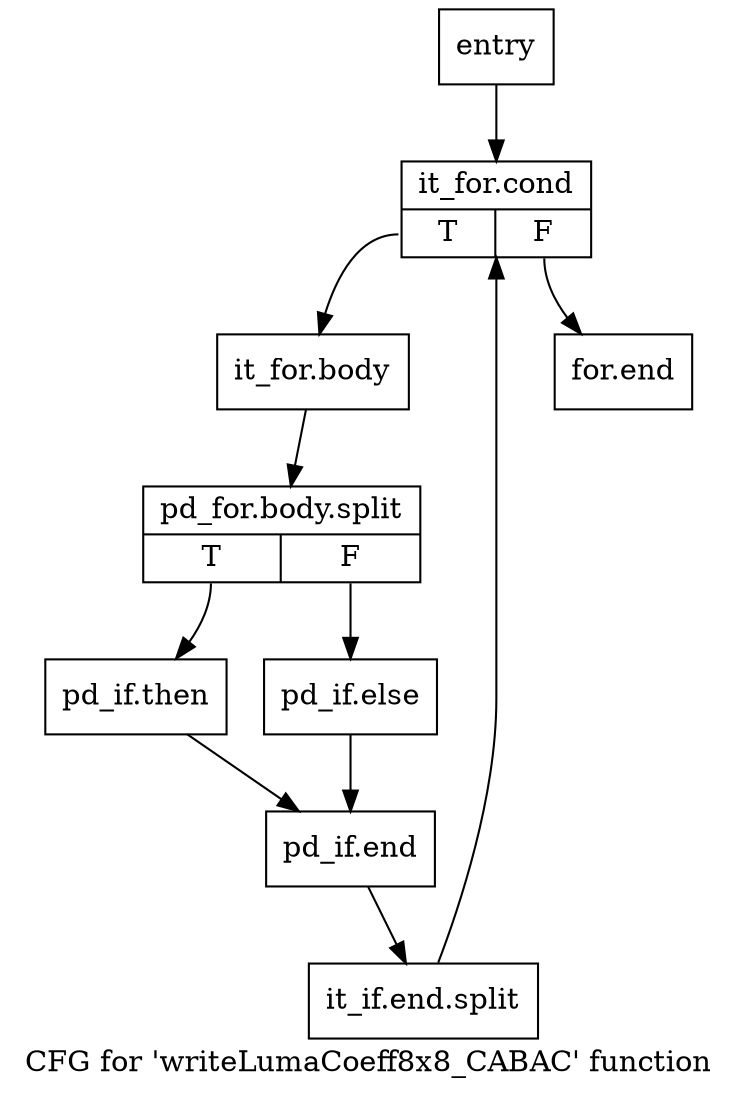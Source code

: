 digraph "CFG for 'writeLumaCoeff8x8_CABAC' function" {
	label="CFG for 'writeLumaCoeff8x8_CABAC' function";

	Node0x1b61c70 [shape=record,label="{entry}"];
	Node0x1b61c70 -> Node0x1b61cc0;
	Node0x1b61cc0 [shape=record,label="{it_for.cond|{<s0>T|<s1>F}}"];
	Node0x1b61cc0:s0 -> Node0x1b61d10;
	Node0x1b61cc0:s1 -> Node0x1b61e50;
	Node0x1b61d10 [shape=record,label="{it_for.body}"];
	Node0x1b61d10 -> Node0x3114180;
	Node0x3114180 [shape=record,label="{pd_for.body.split|{<s0>T|<s1>F}}"];
	Node0x3114180:s0 -> Node0x1b61d60;
	Node0x3114180:s1 -> Node0x1b61db0;
	Node0x1b61d60 [shape=record,label="{pd_if.then}"];
	Node0x1b61d60 -> Node0x1b61e00;
	Node0x1b61db0 [shape=record,label="{pd_if.else}"];
	Node0x1b61db0 -> Node0x1b61e00;
	Node0x1b61e00 [shape=record,label="{pd_if.end}"];
	Node0x1b61e00 -> Node0x3107ae0;
	Node0x3107ae0 [shape=record,label="{it_if.end.split}"];
	Node0x3107ae0 -> Node0x1b61cc0;
	Node0x1b61e50 [shape=record,label="{for.end}"];
}

